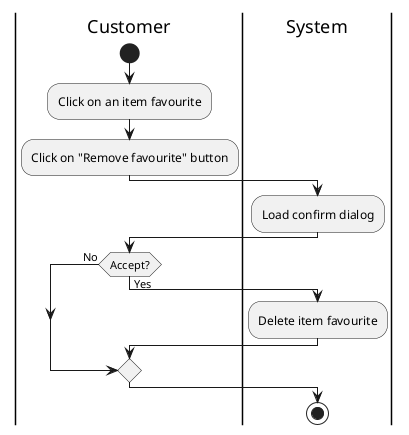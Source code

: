 @startuml
|Customer|
start
:Click on an item favourite;
:Click on "Remove favourite" button;
|System|
:Load confirm dialog;
|Customer|
if (Accept?) then (Yes)
|System|
:Delete item favourite;
else (No)
|System|
endif
stop
@enduml